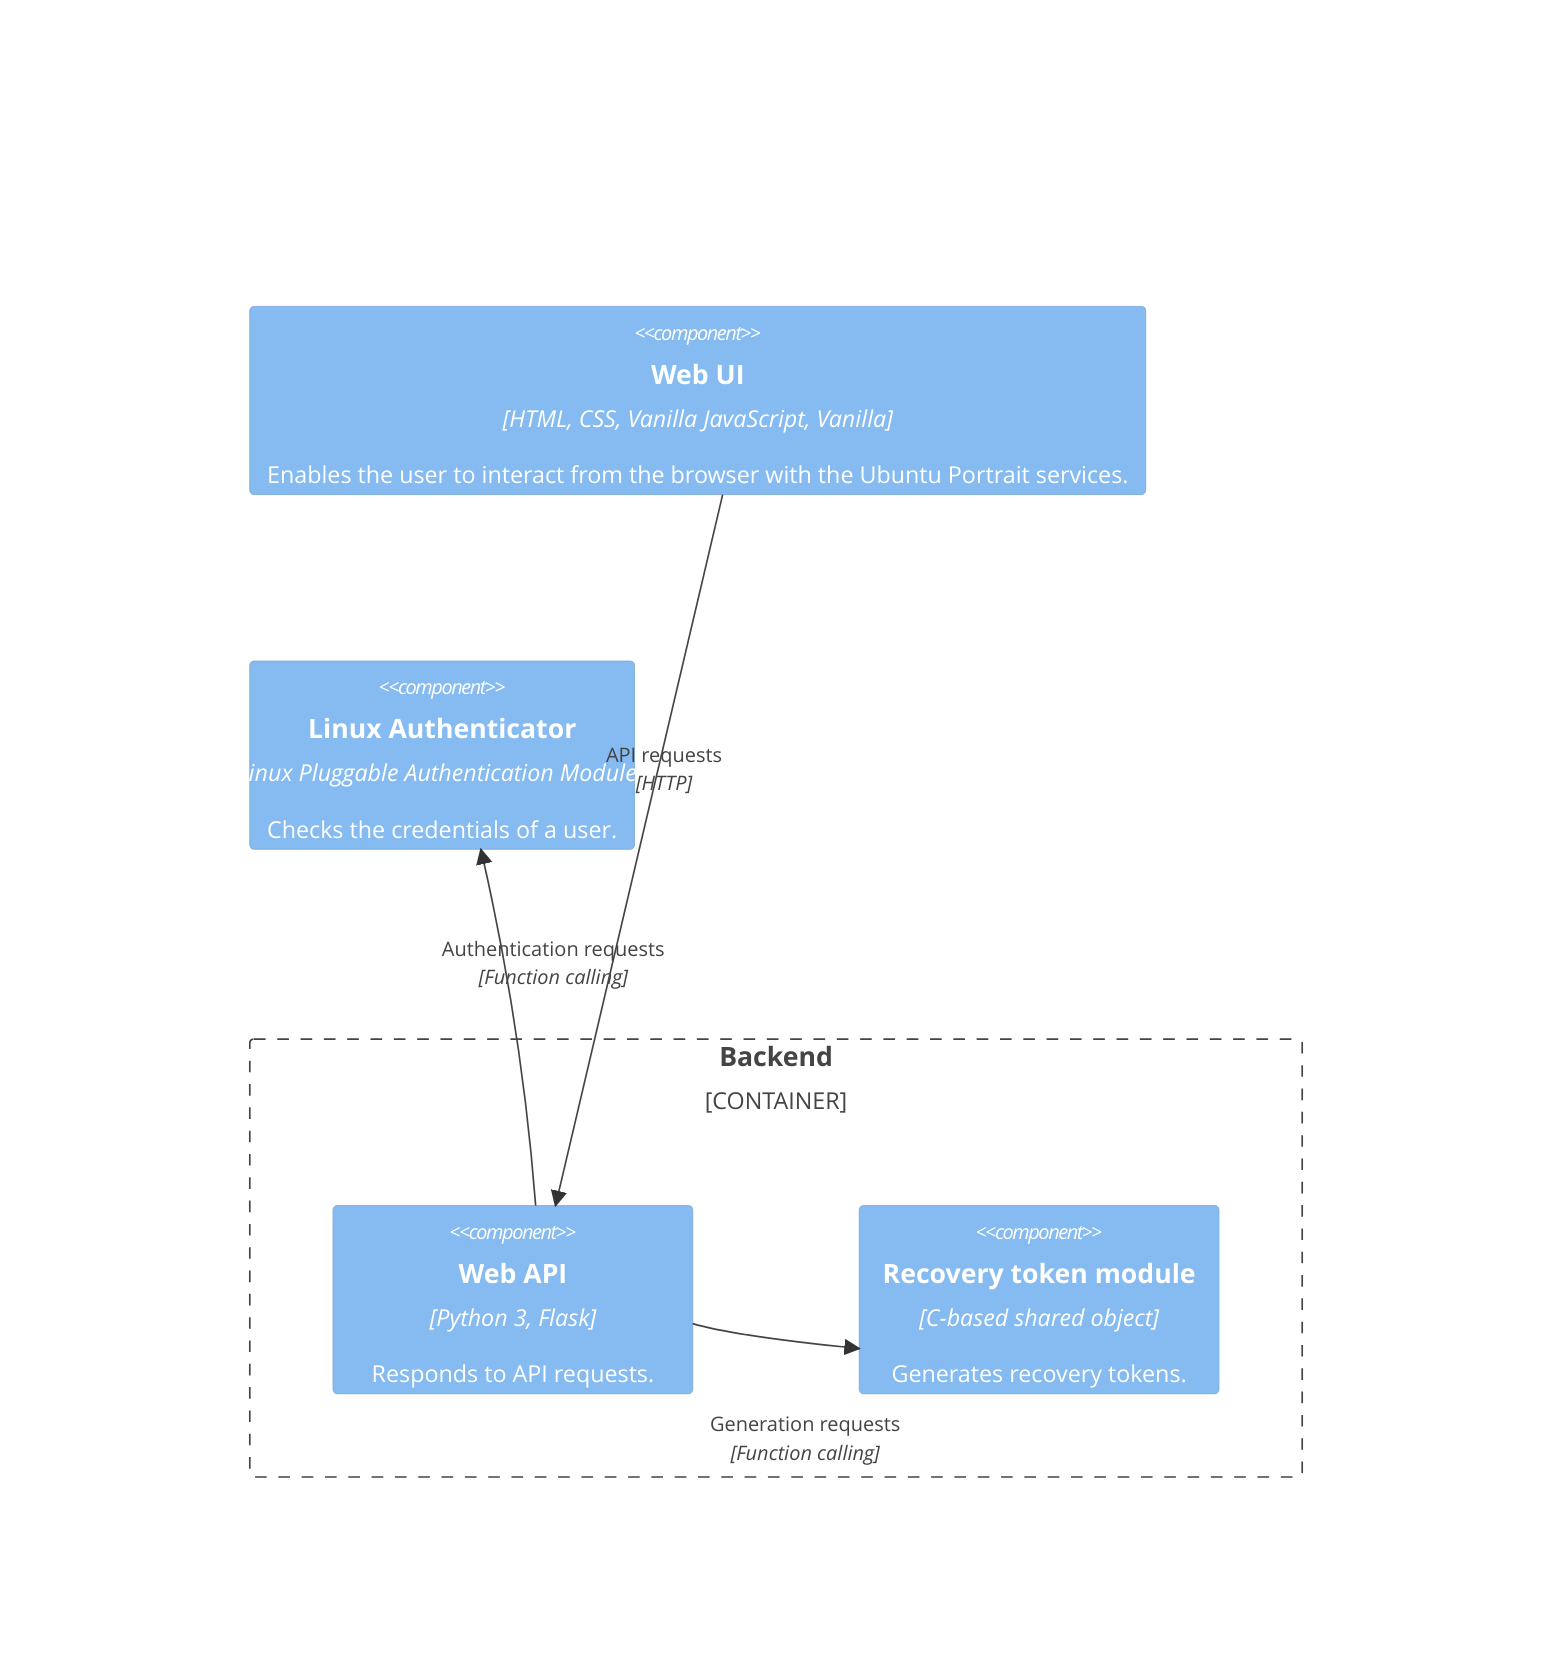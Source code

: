 C4Component
    Component(frontend, "Web UI", "HTML, CSS, Vanilla JavaScript, Vanilla", "Enables the user to interact from the browser with the Ubuntu Portrait services.")
    
    Container_Boundary(backend, "Backend") {
        Component(api, "Web API", "Python 3, Flask", "Responds to API requests.")
        Component(c_module, "Recovery token module", "C-based shared object", "Generates recovery tokens.")
    }

    Component(pam, "Linux Authenticator", "Linux Pluggable Authentication Modules", "Checks the credentials of a user.")

    Rel(frontend, api, "API requests", "HTTP")
    UpdateRelStyle(frontend, api, $offsetY="-60", $offsetX="-20")

    Rel(api, c_module, "Generation requests", "Function calling")
    UpdateRelStyle(api, c_module, $offsetY="50", $offsetX="-40")

    Rel(api, pam, "Authentication requests", "Function calling")
    UpdateRelStyle(api, pam, $offsetY="-50", $offsetX="-40")